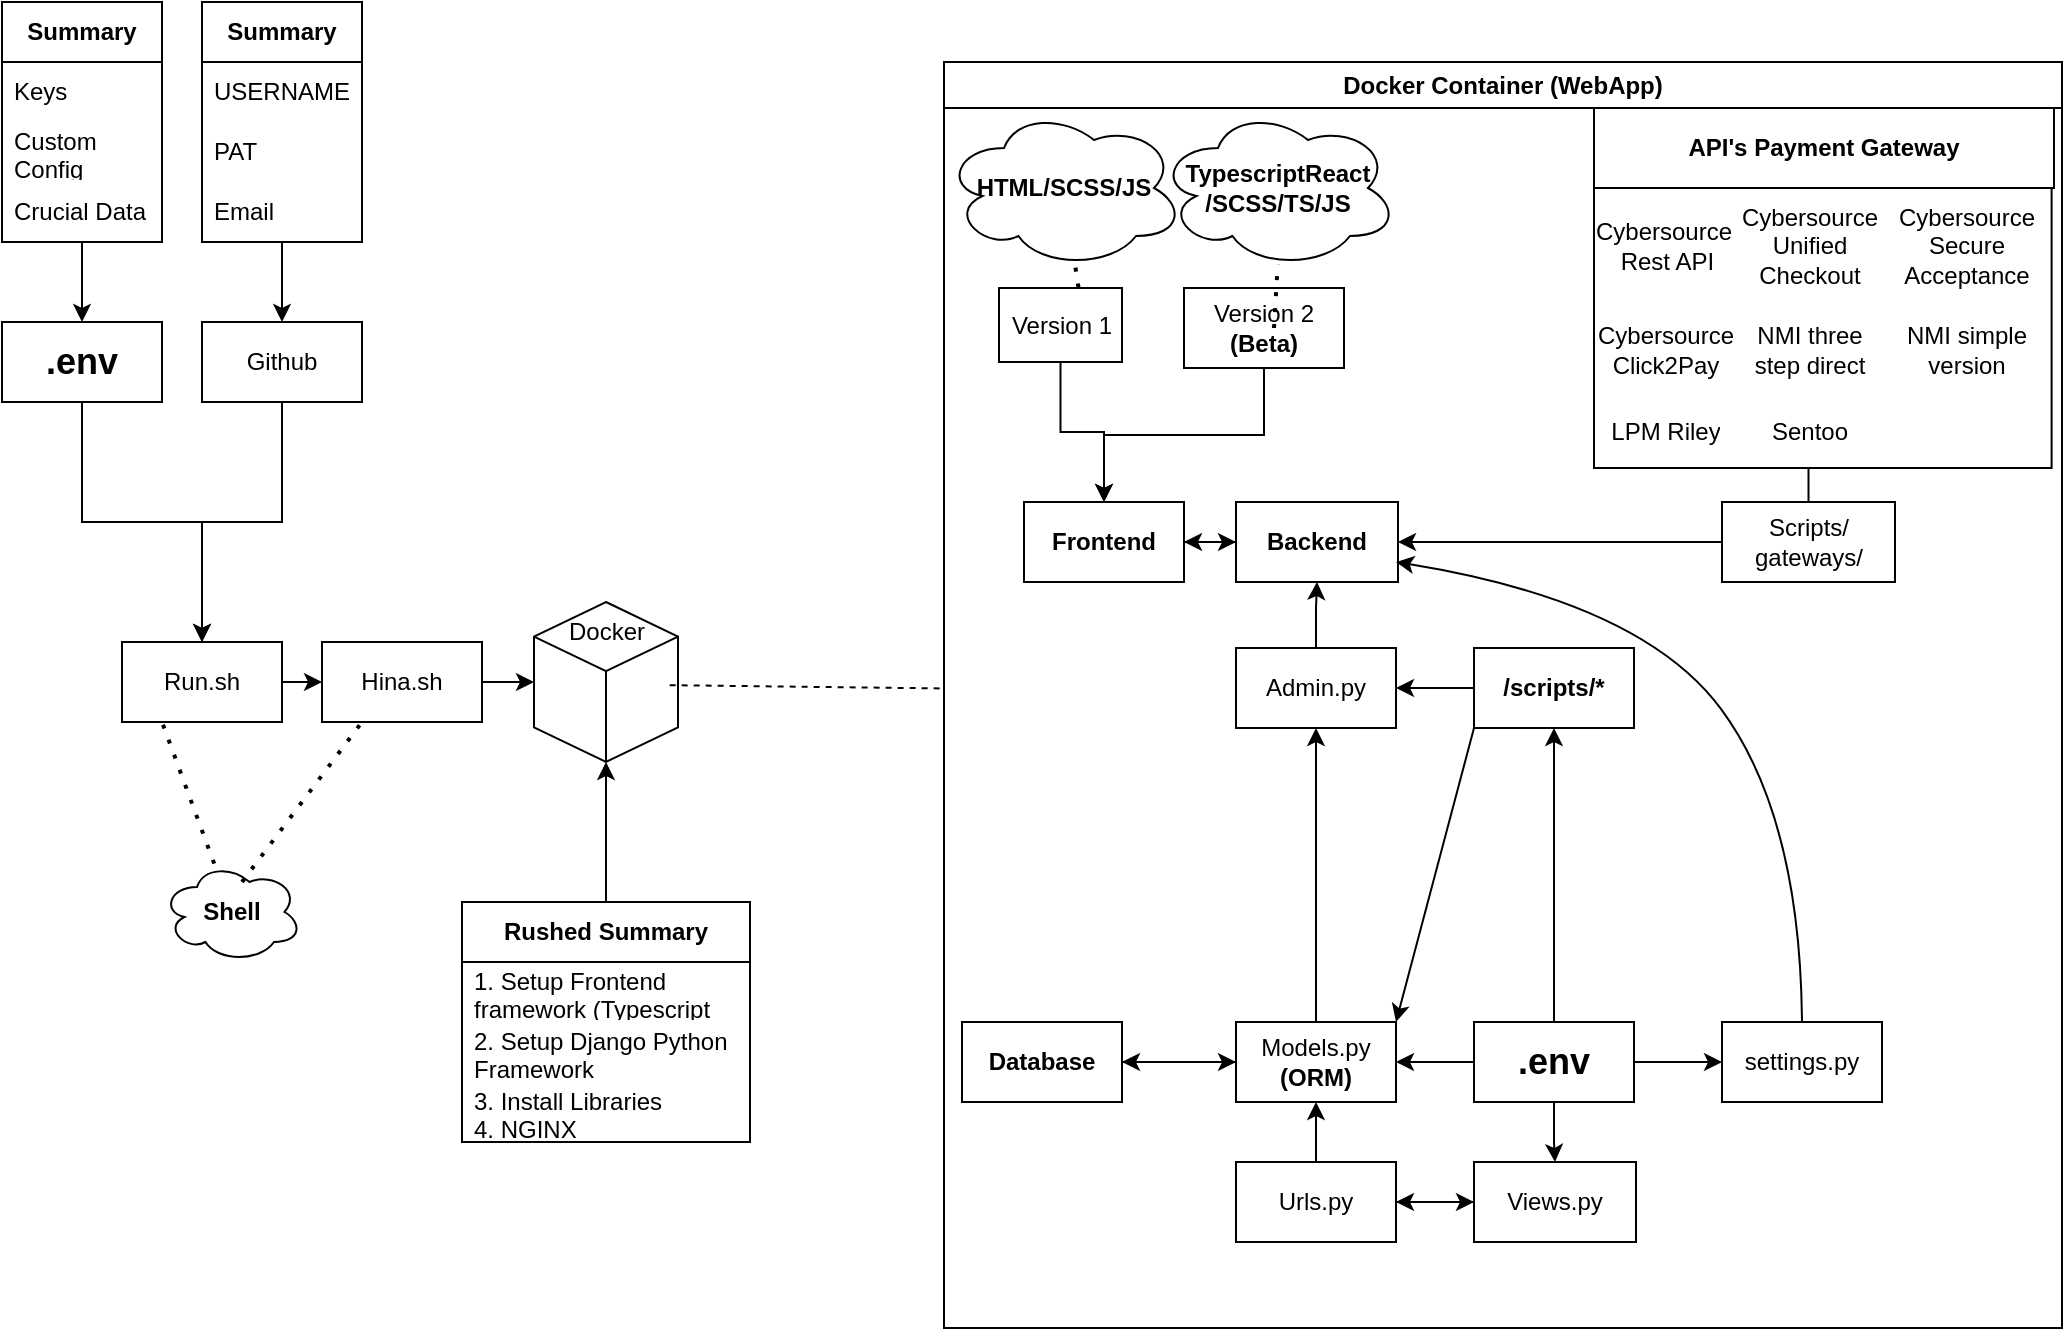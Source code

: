 <mxfile version="24.9.0">
  <diagram name="Page-1" id="5XQCCtlT2cZZVClSk08m">
    <mxGraphModel dx="2107" dy="618" grid="1" gridSize="10" guides="1" tooltips="1" connect="1" arrows="1" fold="1" page="1" pageScale="1" pageWidth="850" pageHeight="1100" math="0" shadow="0">
      <root>
        <mxCell id="0" />
        <mxCell id="1" parent="0" />
        <mxCell id="FwX_ngY_f6qnITPpui5Y-27" style="edgeStyle=orthogonalEdgeStyle;rounded=0;orthogonalLoop=1;jettySize=auto;html=1;" edge="1" parent="1" source="FwX_ngY_f6qnITPpui5Y-18" target="FwX_ngY_f6qnITPpui5Y-19">
          <mxGeometry relative="1" as="geometry" />
        </mxCell>
        <mxCell id="FwX_ngY_f6qnITPpui5Y-18" value="&lt;div&gt;&lt;b&gt;&lt;font style=&quot;font-size: 18px;&quot;&gt;.env&lt;/font&gt;&lt;/b&gt;&lt;/div&gt;" style="rounded=0;whiteSpace=wrap;html=1;" vertex="1" parent="1">
          <mxGeometry x="-630" y="310" width="80" height="40" as="geometry" />
        </mxCell>
        <mxCell id="FwX_ngY_f6qnITPpui5Y-21" style="edgeStyle=orthogonalEdgeStyle;rounded=0;orthogonalLoop=1;jettySize=auto;html=1;" edge="1" parent="1" source="FwX_ngY_f6qnITPpui5Y-19">
          <mxGeometry relative="1" as="geometry">
            <mxPoint x="-470" y="490" as="targetPoint" />
          </mxGeometry>
        </mxCell>
        <mxCell id="FwX_ngY_f6qnITPpui5Y-19" value="Run.sh" style="rounded=0;whiteSpace=wrap;html=1;" vertex="1" parent="1">
          <mxGeometry x="-570" y="470" width="80" height="40" as="geometry" />
        </mxCell>
        <mxCell id="FwX_ngY_f6qnITPpui5Y-28" style="edgeStyle=orthogonalEdgeStyle;rounded=0;orthogonalLoop=1;jettySize=auto;html=1;entryX=0.5;entryY=0;entryDx=0;entryDy=0;" edge="1" parent="1" source="FwX_ngY_f6qnITPpui5Y-20" target="FwX_ngY_f6qnITPpui5Y-19">
          <mxGeometry relative="1" as="geometry" />
        </mxCell>
        <mxCell id="FwX_ngY_f6qnITPpui5Y-20" value="&lt;div&gt;Github&lt;/div&gt;" style="rounded=0;whiteSpace=wrap;html=1;" vertex="1" parent="1">
          <mxGeometry x="-530" y="310" width="80" height="40" as="geometry" />
        </mxCell>
        <mxCell id="FwX_ngY_f6qnITPpui5Y-29" value="&lt;div&gt;&lt;/div&gt;" style="html=1;whiteSpace=wrap;shape=isoCube2;backgroundOutline=1;isoAngle=15;" vertex="1" parent="1">
          <mxGeometry x="-364" y="450" width="72" height="80" as="geometry" />
        </mxCell>
        <mxCell id="FwX_ngY_f6qnITPpui5Y-30" value="Docker" style="text;html=1;align=center;verticalAlign=middle;resizable=0;points=[];autosize=1;strokeColor=none;fillColor=none;" vertex="1" parent="1">
          <mxGeometry x="-358" y="450" width="60" height="30" as="geometry" />
        </mxCell>
        <mxCell id="FwX_ngY_f6qnITPpui5Y-31" value="&lt;b&gt;Rushed Summary&lt;/b&gt;" style="swimlane;fontStyle=0;childLayout=stackLayout;horizontal=1;startSize=30;horizontalStack=0;resizeParent=1;resizeParentMax=0;resizeLast=0;collapsible=1;marginBottom=0;whiteSpace=wrap;html=1;" vertex="1" parent="1">
          <mxGeometry x="-400" y="600" width="144" height="120" as="geometry" />
        </mxCell>
        <mxCell id="FwX_ngY_f6qnITPpui5Y-32" value="1. Setup Frontend framework (Typescript React Frontend)" style="text;strokeColor=none;fillColor=none;align=left;verticalAlign=middle;spacingLeft=4;spacingRight=4;overflow=hidden;points=[[0,0.5],[1,0.5]];portConstraint=eastwest;rotatable=0;whiteSpace=wrap;html=1;" vertex="1" parent="FwX_ngY_f6qnITPpui5Y-31">
          <mxGeometry y="30" width="144" height="30" as="geometry" />
        </mxCell>
        <mxCell id="FwX_ngY_f6qnITPpui5Y-33" value="2. Setup Django Python Framework" style="text;strokeColor=none;fillColor=none;align=left;verticalAlign=middle;spacingLeft=4;spacingRight=4;overflow=hidden;points=[[0,0.5],[1,0.5]];portConstraint=eastwest;rotatable=0;whiteSpace=wrap;html=1;" vertex="1" parent="FwX_ngY_f6qnITPpui5Y-31">
          <mxGeometry y="60" width="144" height="30" as="geometry" />
        </mxCell>
        <mxCell id="FwX_ngY_f6qnITPpui5Y-34" value="3. Install Libraries&lt;br&gt;4. NGINX" style="text;strokeColor=none;fillColor=none;align=left;verticalAlign=middle;spacingLeft=4;spacingRight=4;overflow=hidden;points=[[0,0.5],[1,0.5]];portConstraint=eastwest;rotatable=0;whiteSpace=wrap;html=1;" vertex="1" parent="FwX_ngY_f6qnITPpui5Y-31">
          <mxGeometry y="90" width="144" height="30" as="geometry" />
        </mxCell>
        <mxCell id="FwX_ngY_f6qnITPpui5Y-35" style="edgeStyle=orthogonalEdgeStyle;rounded=0;orthogonalLoop=1;jettySize=auto;html=1;entryX=0.5;entryY=1;entryDx=0;entryDy=0;entryPerimeter=0;" edge="1" parent="1" source="FwX_ngY_f6qnITPpui5Y-31" target="FwX_ngY_f6qnITPpui5Y-29">
          <mxGeometry relative="1" as="geometry" />
        </mxCell>
        <mxCell id="FwX_ngY_f6qnITPpui5Y-38" value="Docker Container (WebApp)" style="swimlane;whiteSpace=wrap;html=1;" vertex="1" parent="1">
          <mxGeometry x="-159" y="180" width="559" height="633" as="geometry" />
        </mxCell>
        <mxCell id="FwX_ngY_f6qnITPpui5Y-135" style="edgeStyle=orthogonalEdgeStyle;rounded=0;orthogonalLoop=1;jettySize=auto;html=1;" edge="1" parent="FwX_ngY_f6qnITPpui5Y-38" source="FwX_ngY_f6qnITPpui5Y-2" target="FwX_ngY_f6qnITPpui5Y-4">
          <mxGeometry relative="1" as="geometry" />
        </mxCell>
        <mxCell id="FwX_ngY_f6qnITPpui5Y-2" value="&lt;div&gt;Version 2&lt;br&gt;&lt;b&gt;(Beta)&lt;/b&gt;&lt;/div&gt;" style="rounded=0;whiteSpace=wrap;html=1;" vertex="1" parent="FwX_ngY_f6qnITPpui5Y-38">
          <mxGeometry x="120" y="113" width="80" height="40" as="geometry" />
        </mxCell>
        <mxCell id="FwX_ngY_f6qnITPpui5Y-140" style="edgeStyle=orthogonalEdgeStyle;rounded=0;orthogonalLoop=1;jettySize=auto;html=1;entryX=0;entryY=0.5;entryDx=0;entryDy=0;" edge="1" parent="FwX_ngY_f6qnITPpui5Y-38" source="FwX_ngY_f6qnITPpui5Y-4" target="FwX_ngY_f6qnITPpui5Y-8">
          <mxGeometry relative="1" as="geometry" />
        </mxCell>
        <mxCell id="FwX_ngY_f6qnITPpui5Y-4" value="&lt;b&gt;Frontend&lt;br&gt;&lt;/b&gt;" style="rounded=0;whiteSpace=wrap;html=1;" vertex="1" parent="FwX_ngY_f6qnITPpui5Y-38">
          <mxGeometry x="40" y="220" width="80" height="40" as="geometry" />
        </mxCell>
        <mxCell id="FwX_ngY_f6qnITPpui5Y-136" style="edgeStyle=orthogonalEdgeStyle;rounded=0;orthogonalLoop=1;jettySize=auto;html=1;entryX=0.5;entryY=0;entryDx=0;entryDy=0;" edge="1" parent="FwX_ngY_f6qnITPpui5Y-38" source="FwX_ngY_f6qnITPpui5Y-5" target="FwX_ngY_f6qnITPpui5Y-4">
          <mxGeometry relative="1" as="geometry" />
        </mxCell>
        <mxCell id="FwX_ngY_f6qnITPpui5Y-5" value="&lt;div&gt;Version 1&lt;/div&gt;" style="rounded=0;whiteSpace=wrap;html=1;" vertex="1" parent="FwX_ngY_f6qnITPpui5Y-38">
          <mxGeometry x="27.5" y="113" width="61.5" height="37" as="geometry" />
        </mxCell>
        <mxCell id="FwX_ngY_f6qnITPpui5Y-111" style="edgeStyle=orthogonalEdgeStyle;rounded=0;orthogonalLoop=1;jettySize=auto;html=1;entryX=0.5;entryY=1;entryDx=0;entryDy=0;" edge="1" parent="FwX_ngY_f6qnITPpui5Y-38" source="FwX_ngY_f6qnITPpui5Y-7" target="FwX_ngY_f6qnITPpui5Y-15">
          <mxGeometry relative="1" as="geometry" />
        </mxCell>
        <mxCell id="FwX_ngY_f6qnITPpui5Y-112" style="edgeStyle=orthogonalEdgeStyle;rounded=0;orthogonalLoop=1;jettySize=auto;html=1;" edge="1" parent="FwX_ngY_f6qnITPpui5Y-38" source="FwX_ngY_f6qnITPpui5Y-7" target="FwX_ngY_f6qnITPpui5Y-106">
          <mxGeometry relative="1" as="geometry" />
        </mxCell>
        <mxCell id="FwX_ngY_f6qnITPpui5Y-7" value="Urls.py" style="rounded=0;whiteSpace=wrap;html=1;" vertex="1" parent="FwX_ngY_f6qnITPpui5Y-38">
          <mxGeometry x="146" y="550" width="80" height="40" as="geometry" />
        </mxCell>
        <mxCell id="FwX_ngY_f6qnITPpui5Y-141" style="edgeStyle=orthogonalEdgeStyle;rounded=0;orthogonalLoop=1;jettySize=auto;html=1;entryX=1;entryY=0.5;entryDx=0;entryDy=0;" edge="1" parent="FwX_ngY_f6qnITPpui5Y-38" source="FwX_ngY_f6qnITPpui5Y-8" target="FwX_ngY_f6qnITPpui5Y-4">
          <mxGeometry relative="1" as="geometry" />
        </mxCell>
        <mxCell id="FwX_ngY_f6qnITPpui5Y-8" value="&lt;div&gt;&lt;b&gt;Backend&lt;/b&gt;&lt;/div&gt;" style="rounded=0;whiteSpace=wrap;html=1;" vertex="1" parent="FwX_ngY_f6qnITPpui5Y-38">
          <mxGeometry x="146" y="220" width="81" height="40" as="geometry" />
        </mxCell>
        <mxCell id="FwX_ngY_f6qnITPpui5Y-133" style="edgeStyle=orthogonalEdgeStyle;rounded=0;orthogonalLoop=1;jettySize=auto;html=1;" edge="1" parent="FwX_ngY_f6qnITPpui5Y-38" source="FwX_ngY_f6qnITPpui5Y-9" target="FwX_ngY_f6qnITPpui5Y-8">
          <mxGeometry relative="1" as="geometry" />
        </mxCell>
        <mxCell id="FwX_ngY_f6qnITPpui5Y-145" value="" style="edgeStyle=orthogonalEdgeStyle;rounded=0;orthogonalLoop=1;jettySize=auto;html=1;" edge="1" parent="FwX_ngY_f6qnITPpui5Y-38" source="FwX_ngY_f6qnITPpui5Y-9">
          <mxGeometry relative="1" as="geometry">
            <mxPoint x="432.286" y="150" as="targetPoint" />
          </mxGeometry>
        </mxCell>
        <mxCell id="FwX_ngY_f6qnITPpui5Y-9" value="&lt;div&gt;Scripts/&lt;/div&gt;&lt;div&gt;gateways/&lt;/div&gt;" style="rounded=0;whiteSpace=wrap;html=1;" vertex="1" parent="FwX_ngY_f6qnITPpui5Y-38">
          <mxGeometry x="389" y="220" width="86.5" height="40" as="geometry" />
        </mxCell>
        <mxCell id="FwX_ngY_f6qnITPpui5Y-98" style="edgeStyle=orthogonalEdgeStyle;rounded=0;orthogonalLoop=1;jettySize=auto;html=1;entryX=0.5;entryY=1;entryDx=0;entryDy=0;" edge="1" parent="FwX_ngY_f6qnITPpui5Y-38" source="FwX_ngY_f6qnITPpui5Y-15" target="FwX_ngY_f6qnITPpui5Y-97">
          <mxGeometry relative="1" as="geometry" />
        </mxCell>
        <mxCell id="FwX_ngY_f6qnITPpui5Y-104" style="edgeStyle=orthogonalEdgeStyle;rounded=0;orthogonalLoop=1;jettySize=auto;html=1;entryX=1;entryY=0.5;entryDx=0;entryDy=0;" edge="1" parent="FwX_ngY_f6qnITPpui5Y-38" source="FwX_ngY_f6qnITPpui5Y-15" target="FwX_ngY_f6qnITPpui5Y-17">
          <mxGeometry relative="1" as="geometry" />
        </mxCell>
        <mxCell id="FwX_ngY_f6qnITPpui5Y-15" value="&lt;div&gt;Models.py&lt;br&gt;&lt;b&gt;(ORM)&lt;/b&gt;&lt;br&gt;&lt;/div&gt;" style="rounded=0;whiteSpace=wrap;html=1;" vertex="1" parent="FwX_ngY_f6qnITPpui5Y-38">
          <mxGeometry x="146" y="480" width="80" height="40" as="geometry" />
        </mxCell>
        <mxCell id="FwX_ngY_f6qnITPpui5Y-77" value="" style="group" vertex="1" connectable="0" parent="FwX_ngY_f6qnITPpui5Y-38">
          <mxGeometry x="299" y="23" width="230" height="190" as="geometry" />
        </mxCell>
        <mxCell id="FwX_ngY_f6qnITPpui5Y-12" value="&lt;div&gt;&lt;b&gt;API&#39;s Payment Gateway&lt;/b&gt;&lt;/div&gt;" style="rounded=0;whiteSpace=wrap;html=1;" vertex="1" parent="FwX_ngY_f6qnITPpui5Y-77">
          <mxGeometry x="26" width="230.0" height="40" as="geometry" />
        </mxCell>
        <mxCell id="FwX_ngY_f6qnITPpui5Y-64" value="" style="shape=table;html=1;whiteSpace=wrap;startSize=0;container=1;collapsible=0;childLayout=tableLayout;columnLines=0;rowLines=0;fontSize=16;strokeColor=default;" vertex="1" parent="FwX_ngY_f6qnITPpui5Y-77">
          <mxGeometry x="26" y="40" width="228.796" height="140" as="geometry" />
        </mxCell>
        <mxCell id="FwX_ngY_f6qnITPpui5Y-65" value="" style="shape=tableRow;horizontal=0;startSize=0;swimlaneHead=0;swimlaneBody=0;top=0;left=0;bottom=0;right=0;collapsible=0;dropTarget=0;fillColor=none;points=[[0,0.5],[1,0.5]];portConstraint=eastwest;fontSize=16;strokeColor=inherit;" vertex="1" parent="FwX_ngY_f6qnITPpui5Y-64">
          <mxGeometry width="228.796" height="58" as="geometry" />
        </mxCell>
        <mxCell id="FwX_ngY_f6qnITPpui5Y-66" value="Cybersource&amp;nbsp;&lt;div&gt;Rest API&lt;/div&gt;" style="shape=partialRectangle;html=1;whiteSpace=wrap;connectable=0;fillColor=none;top=0;left=0;bottom=0;right=0;overflow=hidden;fontSize=12;strokeColor=inherit;" vertex="1" parent="FwX_ngY_f6qnITPpui5Y-65">
          <mxGeometry width="72" height="58" as="geometry">
            <mxRectangle width="72" height="58" as="alternateBounds" />
          </mxGeometry>
        </mxCell>
        <mxCell id="FwX_ngY_f6qnITPpui5Y-67" value="Cybersource Unified Checkout" style="shape=partialRectangle;html=1;whiteSpace=wrap;connectable=0;fillColor=none;top=0;left=0;bottom=0;right=0;overflow=hidden;fontSize=12;strokeColor=inherit;" vertex="1" parent="FwX_ngY_f6qnITPpui5Y-65">
          <mxGeometry x="72" width="72" height="58" as="geometry">
            <mxRectangle width="72" height="58" as="alternateBounds" />
          </mxGeometry>
        </mxCell>
        <mxCell id="FwX_ngY_f6qnITPpui5Y-68" value="Cybersource Secure Acceptance" style="shape=partialRectangle;html=1;whiteSpace=wrap;connectable=0;fillColor=none;top=0;left=0;bottom=0;right=0;overflow=hidden;fontSize=12;strokeColor=inherit;" vertex="1" parent="FwX_ngY_f6qnITPpui5Y-65">
          <mxGeometry x="144" width="85" height="58" as="geometry">
            <mxRectangle width="85" height="58" as="alternateBounds" />
          </mxGeometry>
        </mxCell>
        <mxCell id="FwX_ngY_f6qnITPpui5Y-69" value="" style="shape=tableRow;horizontal=0;startSize=0;swimlaneHead=0;swimlaneBody=0;top=0;left=0;bottom=0;right=0;collapsible=0;dropTarget=0;fillColor=none;points=[[0,0.5],[1,0.5]];portConstraint=eastwest;fontSize=16;strokeColor=inherit;" vertex="1" parent="FwX_ngY_f6qnITPpui5Y-64">
          <mxGeometry y="58" width="228.796" height="46" as="geometry" />
        </mxCell>
        <mxCell id="FwX_ngY_f6qnITPpui5Y-70" value="Cybersource Click2Pay" style="shape=partialRectangle;html=1;whiteSpace=wrap;connectable=0;fillColor=none;top=0;left=0;bottom=0;right=0;overflow=hidden;fontSize=12;strokeColor=inherit;" vertex="1" parent="FwX_ngY_f6qnITPpui5Y-69">
          <mxGeometry width="72" height="46" as="geometry">
            <mxRectangle width="72" height="46" as="alternateBounds" />
          </mxGeometry>
        </mxCell>
        <mxCell id="FwX_ngY_f6qnITPpui5Y-71" value="NMI three step direct" style="shape=partialRectangle;html=1;whiteSpace=wrap;connectable=0;fillColor=none;top=0;left=0;bottom=0;right=0;overflow=hidden;fontSize=12;strokeColor=inherit;" vertex="1" parent="FwX_ngY_f6qnITPpui5Y-69">
          <mxGeometry x="72" width="72" height="46" as="geometry">
            <mxRectangle width="72" height="46" as="alternateBounds" />
          </mxGeometry>
        </mxCell>
        <mxCell id="FwX_ngY_f6qnITPpui5Y-72" value="NMI simple version" style="shape=partialRectangle;html=1;whiteSpace=wrap;connectable=0;fillColor=none;top=0;left=0;bottom=0;right=0;overflow=hidden;fontSize=12;strokeColor=inherit;" vertex="1" parent="FwX_ngY_f6qnITPpui5Y-69">
          <mxGeometry x="144" width="85" height="46" as="geometry">
            <mxRectangle width="85" height="46" as="alternateBounds" />
          </mxGeometry>
        </mxCell>
        <mxCell id="FwX_ngY_f6qnITPpui5Y-73" value="" style="shape=tableRow;horizontal=0;startSize=0;swimlaneHead=0;swimlaneBody=0;top=0;left=0;bottom=0;right=0;collapsible=0;dropTarget=0;fillColor=none;points=[[0,0.5],[1,0.5]];portConstraint=eastwest;fontSize=16;strokeColor=inherit;" vertex="1" parent="FwX_ngY_f6qnITPpui5Y-64">
          <mxGeometry y="104" width="228.796" height="36" as="geometry" />
        </mxCell>
        <mxCell id="FwX_ngY_f6qnITPpui5Y-74" value="LPM Riley" style="shape=partialRectangle;html=1;whiteSpace=wrap;connectable=0;fillColor=none;top=0;left=0;bottom=0;right=0;overflow=hidden;fontSize=12;strokeColor=inherit;" vertex="1" parent="FwX_ngY_f6qnITPpui5Y-73">
          <mxGeometry width="72" height="36" as="geometry">
            <mxRectangle width="72" height="36" as="alternateBounds" />
          </mxGeometry>
        </mxCell>
        <mxCell id="FwX_ngY_f6qnITPpui5Y-75" value="Sentoo" style="shape=partialRectangle;html=1;whiteSpace=wrap;connectable=0;fillColor=none;top=0;left=0;bottom=0;right=0;overflow=hidden;fontSize=12;strokeColor=inherit;" vertex="1" parent="FwX_ngY_f6qnITPpui5Y-73">
          <mxGeometry x="72" width="72" height="36" as="geometry">
            <mxRectangle width="72" height="36" as="alternateBounds" />
          </mxGeometry>
        </mxCell>
        <mxCell id="FwX_ngY_f6qnITPpui5Y-76" value="" style="shape=partialRectangle;html=1;whiteSpace=wrap;connectable=0;fillColor=none;top=0;left=0;bottom=0;right=0;overflow=hidden;fontSize=12;strokeColor=inherit;" vertex="1" parent="FwX_ngY_f6qnITPpui5Y-73">
          <mxGeometry x="144" width="85" height="36" as="geometry">
            <mxRectangle width="85" height="36" as="alternateBounds" />
          </mxGeometry>
        </mxCell>
        <mxCell id="FwX_ngY_f6qnITPpui5Y-103" style="edgeStyle=orthogonalEdgeStyle;rounded=0;orthogonalLoop=1;jettySize=auto;html=1;entryX=0;entryY=0.5;entryDx=0;entryDy=0;" edge="1" parent="FwX_ngY_f6qnITPpui5Y-38" source="FwX_ngY_f6qnITPpui5Y-17" target="FwX_ngY_f6qnITPpui5Y-15">
          <mxGeometry relative="1" as="geometry" />
        </mxCell>
        <mxCell id="FwX_ngY_f6qnITPpui5Y-17" value="&lt;b&gt;Database&lt;/b&gt;" style="rounded=0;whiteSpace=wrap;html=1;" vertex="1" parent="FwX_ngY_f6qnITPpui5Y-38">
          <mxGeometry x="9" y="480" width="80" height="40" as="geometry" />
        </mxCell>
        <mxCell id="FwX_ngY_f6qnITPpui5Y-110" style="edgeStyle=orthogonalEdgeStyle;rounded=0;orthogonalLoop=1;jettySize=auto;html=1;entryX=0.5;entryY=1;entryDx=0;entryDy=0;" edge="1" parent="FwX_ngY_f6qnITPpui5Y-38" source="FwX_ngY_f6qnITPpui5Y-97" target="FwX_ngY_f6qnITPpui5Y-8">
          <mxGeometry relative="1" as="geometry" />
        </mxCell>
        <mxCell id="FwX_ngY_f6qnITPpui5Y-97" value="&lt;div&gt;Admin.py&lt;/div&gt;" style="rounded=0;whiteSpace=wrap;html=1;" vertex="1" parent="FwX_ngY_f6qnITPpui5Y-38">
          <mxGeometry x="146" y="293" width="80" height="40" as="geometry" />
        </mxCell>
        <mxCell id="FwX_ngY_f6qnITPpui5Y-114" style="edgeStyle=orthogonalEdgeStyle;rounded=0;orthogonalLoop=1;jettySize=auto;html=1;entryX=1;entryY=0.5;entryDx=0;entryDy=0;" edge="1" parent="FwX_ngY_f6qnITPpui5Y-38" source="FwX_ngY_f6qnITPpui5Y-101" target="FwX_ngY_f6qnITPpui5Y-15">
          <mxGeometry relative="1" as="geometry" />
        </mxCell>
        <mxCell id="FwX_ngY_f6qnITPpui5Y-115" style="edgeStyle=orthogonalEdgeStyle;rounded=0;orthogonalLoop=1;jettySize=auto;html=1;entryX=0.5;entryY=0;entryDx=0;entryDy=0;" edge="1" parent="FwX_ngY_f6qnITPpui5Y-38" source="FwX_ngY_f6qnITPpui5Y-101" target="FwX_ngY_f6qnITPpui5Y-106">
          <mxGeometry relative="1" as="geometry" />
        </mxCell>
        <mxCell id="FwX_ngY_f6qnITPpui5Y-116" value="" style="edgeStyle=orthogonalEdgeStyle;rounded=0;orthogonalLoop=1;jettySize=auto;html=1;" edge="1" parent="FwX_ngY_f6qnITPpui5Y-38" source="FwX_ngY_f6qnITPpui5Y-101" target="FwX_ngY_f6qnITPpui5Y-108">
          <mxGeometry relative="1" as="geometry" />
        </mxCell>
        <mxCell id="FwX_ngY_f6qnITPpui5Y-120" value="" style="edgeStyle=orthogonalEdgeStyle;rounded=0;orthogonalLoop=1;jettySize=auto;html=1;" edge="1" parent="FwX_ngY_f6qnITPpui5Y-38" source="FwX_ngY_f6qnITPpui5Y-101" target="FwX_ngY_f6qnITPpui5Y-107">
          <mxGeometry relative="1" as="geometry">
            <mxPoint x="385" y="500" as="targetPoint" />
          </mxGeometry>
        </mxCell>
        <mxCell id="FwX_ngY_f6qnITPpui5Y-101" value="&lt;div&gt;&lt;b&gt;&lt;font style=&quot;font-size: 18px;&quot;&gt;.env&lt;/font&gt;&lt;/b&gt;&lt;/div&gt;" style="rounded=0;whiteSpace=wrap;html=1;" vertex="1" parent="FwX_ngY_f6qnITPpui5Y-38">
          <mxGeometry x="265" y="480" width="80" height="40" as="geometry" />
        </mxCell>
        <mxCell id="FwX_ngY_f6qnITPpui5Y-113" style="edgeStyle=orthogonalEdgeStyle;rounded=0;orthogonalLoop=1;jettySize=auto;html=1;entryX=1;entryY=0.5;entryDx=0;entryDy=0;" edge="1" parent="FwX_ngY_f6qnITPpui5Y-38" source="FwX_ngY_f6qnITPpui5Y-106" target="FwX_ngY_f6qnITPpui5Y-7">
          <mxGeometry relative="1" as="geometry" />
        </mxCell>
        <mxCell id="FwX_ngY_f6qnITPpui5Y-106" value="&lt;div&gt;Views.py&lt;/div&gt;" style="rounded=0;whiteSpace=wrap;html=1;" vertex="1" parent="FwX_ngY_f6qnITPpui5Y-38">
          <mxGeometry x="265" y="550" width="81" height="40" as="geometry" />
        </mxCell>
        <mxCell id="FwX_ngY_f6qnITPpui5Y-107" value="&lt;div&gt;settings.py&lt;/div&gt;" style="rounded=0;whiteSpace=wrap;html=1;" vertex="1" parent="FwX_ngY_f6qnITPpui5Y-38">
          <mxGeometry x="389" y="480" width="80" height="40" as="geometry" />
        </mxCell>
        <mxCell id="FwX_ngY_f6qnITPpui5Y-117" value="" style="edgeStyle=orthogonalEdgeStyle;rounded=0;orthogonalLoop=1;jettySize=auto;html=1;" edge="1" parent="FwX_ngY_f6qnITPpui5Y-38" source="FwX_ngY_f6qnITPpui5Y-108" target="FwX_ngY_f6qnITPpui5Y-97">
          <mxGeometry relative="1" as="geometry" />
        </mxCell>
        <mxCell id="FwX_ngY_f6qnITPpui5Y-108" value="&lt;div&gt;&lt;b&gt;/scripts/*&lt;/b&gt;&lt;/div&gt;" style="rounded=0;whiteSpace=wrap;html=1;" vertex="1" parent="FwX_ngY_f6qnITPpui5Y-38">
          <mxGeometry x="265" y="293" width="80" height="40" as="geometry" />
        </mxCell>
        <mxCell id="FwX_ngY_f6qnITPpui5Y-119" value="" style="endArrow=classic;html=1;rounded=0;exitX=0;exitY=1;exitDx=0;exitDy=0;entryX=1;entryY=0;entryDx=0;entryDy=0;" edge="1" parent="FwX_ngY_f6qnITPpui5Y-38" source="FwX_ngY_f6qnITPpui5Y-108" target="FwX_ngY_f6qnITPpui5Y-15">
          <mxGeometry width="50" height="50" relative="1" as="geometry">
            <mxPoint x="255" y="373" as="sourcePoint" />
            <mxPoint x="305" y="323" as="targetPoint" />
          </mxGeometry>
        </mxCell>
        <mxCell id="FwX_ngY_f6qnITPpui5Y-124" value="" style="curved=1;endArrow=classic;html=1;rounded=0;exitX=0.5;exitY=0;exitDx=0;exitDy=0;entryX=0.949;entryY=0.396;entryDx=0;entryDy=0;entryPerimeter=0;" edge="1" parent="FwX_ngY_f6qnITPpui5Y-38" source="FwX_ngY_f6qnITPpui5Y-107">
          <mxGeometry width="50" height="50" relative="1" as="geometry">
            <mxPoint x="428.13" y="494.16" as="sourcePoint" />
            <mxPoint x="225.999" y="250.0" as="targetPoint" />
            <Array as="points">
              <mxPoint x="428.13" y="377.16" />
              <mxPoint x="349" y="270" />
            </Array>
          </mxGeometry>
        </mxCell>
        <mxCell id="FwX_ngY_f6qnITPpui5Y-125" value="&lt;b&gt;HTML/SCSS/JS&lt;/b&gt;" style="ellipse;shape=cloud;whiteSpace=wrap;html=1;" vertex="1" parent="FwX_ngY_f6qnITPpui5Y-38">
          <mxGeometry y="23" width="120" height="80" as="geometry" />
        </mxCell>
        <mxCell id="FwX_ngY_f6qnITPpui5Y-127" value="" style="endArrow=none;dashed=1;html=1;dashPattern=1 3;strokeWidth=2;rounded=0;entryX=0.652;entryY=0.057;entryDx=0;entryDy=0;entryPerimeter=0;" edge="1" parent="FwX_ngY_f6qnITPpui5Y-38" source="FwX_ngY_f6qnITPpui5Y-125" target="FwX_ngY_f6qnITPpui5Y-5">
          <mxGeometry width="50" height="50" relative="1" as="geometry">
            <mxPoint x="-261" y="46" as="sourcePoint" />
            <mxPoint x="60" y="123" as="targetPoint" />
          </mxGeometry>
        </mxCell>
        <mxCell id="FwX_ngY_f6qnITPpui5Y-128" value="&lt;b&gt;TypescriptReact&lt;br&gt;/SCSS/TS/JS&lt;/b&gt;" style="ellipse;shape=cloud;whiteSpace=wrap;html=1;" vertex="1" parent="FwX_ngY_f6qnITPpui5Y-38">
          <mxGeometry x="107" y="23" width="120" height="80" as="geometry" />
        </mxCell>
        <mxCell id="FwX_ngY_f6qnITPpui5Y-129" value="" style="endArrow=none;dashed=1;html=1;dashPattern=1 3;strokeWidth=2;rounded=0;entryX=0.499;entryY=0.975;entryDx=0;entryDy=0;entryPerimeter=0;" edge="1" parent="FwX_ngY_f6qnITPpui5Y-38" target="FwX_ngY_f6qnITPpui5Y-128">
          <mxGeometry width="50" height="50" relative="1" as="geometry">
            <mxPoint x="165" y="133" as="sourcePoint" />
            <mxPoint x="60.5" y="365" as="targetPoint" />
          </mxGeometry>
        </mxCell>
        <mxCell id="FwX_ngY_f6qnITPpui5Y-43" value="" style="endArrow=none;dashed=1;html=1;rounded=0;exitX=0.942;exitY=0.52;exitDx=0;exitDy=0;exitPerimeter=0;" edge="1" parent="1" source="FwX_ngY_f6qnITPpui5Y-29" target="FwX_ngY_f6qnITPpui5Y-38">
          <mxGeometry width="50" height="50" relative="1" as="geometry">
            <mxPoint x="-210" y="430" as="sourcePoint" />
            <mxPoint x="-150" y="420" as="targetPoint" />
          </mxGeometry>
        </mxCell>
        <mxCell id="FwX_ngY_f6qnITPpui5Y-48" style="edgeStyle=orthogonalEdgeStyle;rounded=0;orthogonalLoop=1;jettySize=auto;html=1;entryX=0.5;entryY=0;entryDx=0;entryDy=0;" edge="1" parent="1" source="FwX_ngY_f6qnITPpui5Y-44" target="FwX_ngY_f6qnITPpui5Y-20">
          <mxGeometry relative="1" as="geometry" />
        </mxCell>
        <mxCell id="FwX_ngY_f6qnITPpui5Y-44" value="&lt;b&gt;Summary&lt;/b&gt;" style="swimlane;fontStyle=0;childLayout=stackLayout;horizontal=1;startSize=30;horizontalStack=0;resizeParent=1;resizeParentMax=0;resizeLast=0;collapsible=1;marginBottom=0;whiteSpace=wrap;html=1;" vertex="1" parent="1">
          <mxGeometry x="-530" y="150" width="80" height="120" as="geometry" />
        </mxCell>
        <mxCell id="FwX_ngY_f6qnITPpui5Y-45" value="USERNAME" style="text;strokeColor=none;fillColor=none;align=left;verticalAlign=middle;spacingLeft=4;spacingRight=4;overflow=hidden;points=[[0,0.5],[1,0.5]];portConstraint=eastwest;rotatable=0;whiteSpace=wrap;html=1;" vertex="1" parent="FwX_ngY_f6qnITPpui5Y-44">
          <mxGeometry y="30" width="80" height="30" as="geometry" />
        </mxCell>
        <mxCell id="FwX_ngY_f6qnITPpui5Y-46" value="PAT" style="text;strokeColor=none;fillColor=none;align=left;verticalAlign=middle;spacingLeft=4;spacingRight=4;overflow=hidden;points=[[0,0.5],[1,0.5]];portConstraint=eastwest;rotatable=0;whiteSpace=wrap;html=1;" vertex="1" parent="FwX_ngY_f6qnITPpui5Y-44">
          <mxGeometry y="60" width="80" height="30" as="geometry" />
        </mxCell>
        <mxCell id="FwX_ngY_f6qnITPpui5Y-47" value="Email" style="text;strokeColor=none;fillColor=none;align=left;verticalAlign=middle;spacingLeft=4;spacingRight=4;overflow=hidden;points=[[0,0.5],[1,0.5]];portConstraint=eastwest;rotatable=0;whiteSpace=wrap;html=1;" vertex="1" parent="FwX_ngY_f6qnITPpui5Y-44">
          <mxGeometry y="90" width="80" height="30" as="geometry" />
        </mxCell>
        <mxCell id="FwX_ngY_f6qnITPpui5Y-53" style="edgeStyle=orthogonalEdgeStyle;rounded=0;orthogonalLoop=1;jettySize=auto;html=1;entryX=0.5;entryY=0;entryDx=0;entryDy=0;" edge="1" parent="1" source="FwX_ngY_f6qnITPpui5Y-49" target="FwX_ngY_f6qnITPpui5Y-18">
          <mxGeometry relative="1" as="geometry" />
        </mxCell>
        <mxCell id="FwX_ngY_f6qnITPpui5Y-49" value="&lt;b&gt;Summary&lt;/b&gt;" style="swimlane;fontStyle=0;childLayout=stackLayout;horizontal=1;startSize=30;horizontalStack=0;resizeParent=1;resizeParentMax=0;resizeLast=0;collapsible=1;marginBottom=0;whiteSpace=wrap;html=1;" vertex="1" parent="1">
          <mxGeometry x="-630" y="150" width="80" height="120" as="geometry" />
        </mxCell>
        <mxCell id="FwX_ngY_f6qnITPpui5Y-50" value="Keys" style="text;strokeColor=none;fillColor=none;align=left;verticalAlign=middle;spacingLeft=4;spacingRight=4;overflow=hidden;points=[[0,0.5],[1,0.5]];portConstraint=eastwest;rotatable=0;whiteSpace=wrap;html=1;" vertex="1" parent="FwX_ngY_f6qnITPpui5Y-49">
          <mxGeometry y="30" width="80" height="30" as="geometry" />
        </mxCell>
        <mxCell id="FwX_ngY_f6qnITPpui5Y-51" value="Custom Config" style="text;strokeColor=none;fillColor=none;align=left;verticalAlign=middle;spacingLeft=4;spacingRight=4;overflow=hidden;points=[[0,0.5],[1,0.5]];portConstraint=eastwest;rotatable=0;whiteSpace=wrap;html=1;" vertex="1" parent="FwX_ngY_f6qnITPpui5Y-49">
          <mxGeometry y="60" width="80" height="30" as="geometry" />
        </mxCell>
        <mxCell id="FwX_ngY_f6qnITPpui5Y-52" value="Crucial Data" style="text;strokeColor=none;fillColor=none;align=left;verticalAlign=middle;spacingLeft=4;spacingRight=4;overflow=hidden;points=[[0,0.5],[1,0.5]];portConstraint=eastwest;rotatable=0;whiteSpace=wrap;html=1;" vertex="1" parent="FwX_ngY_f6qnITPpui5Y-49">
          <mxGeometry y="90" width="80" height="30" as="geometry" />
        </mxCell>
        <mxCell id="FwX_ngY_f6qnITPpui5Y-146" value="&lt;b&gt;Shell&lt;/b&gt;" style="ellipse;shape=cloud;whiteSpace=wrap;html=1;" vertex="1" parent="1">
          <mxGeometry x="-550" y="580" width="70" height="50" as="geometry" />
        </mxCell>
        <mxCell id="FwX_ngY_f6qnITPpui5Y-147" value="" style="endArrow=none;dashed=1;html=1;dashPattern=1 3;strokeWidth=2;rounded=0;entryX=0.25;entryY=1;entryDx=0;entryDy=0;" edge="1" parent="1" source="FwX_ngY_f6qnITPpui5Y-146" target="FwX_ngY_f6qnITPpui5Y-19">
          <mxGeometry width="50" height="50" relative="1" as="geometry">
            <mxPoint x="-580" y="540" as="sourcePoint" />
            <mxPoint x="-570" y="490" as="targetPoint" />
          </mxGeometry>
        </mxCell>
        <mxCell id="FwX_ngY_f6qnITPpui5Y-150" value="Hina.sh" style="rounded=0;whiteSpace=wrap;html=1;" vertex="1" parent="1">
          <mxGeometry x="-470" y="470" width="80" height="40" as="geometry" />
        </mxCell>
        <mxCell id="FwX_ngY_f6qnITPpui5Y-153" value="" style="endArrow=none;dashed=1;html=1;dashPattern=1 3;strokeWidth=2;rounded=0;entryX=0.25;entryY=1;entryDx=0;entryDy=0;" edge="1" parent="1" target="FwX_ngY_f6qnITPpui5Y-150">
          <mxGeometry width="50" height="50" relative="1" as="geometry">
            <mxPoint x="-510" y="590" as="sourcePoint" />
            <mxPoint x="-560" y="520" as="targetPoint" />
          </mxGeometry>
        </mxCell>
        <mxCell id="FwX_ngY_f6qnITPpui5Y-155" style="edgeStyle=orthogonalEdgeStyle;rounded=0;orthogonalLoop=1;jettySize=auto;html=1;entryX=0;entryY=0.5;entryDx=0;entryDy=0;entryPerimeter=0;" edge="1" parent="1" source="FwX_ngY_f6qnITPpui5Y-150" target="FwX_ngY_f6qnITPpui5Y-29">
          <mxGeometry relative="1" as="geometry" />
        </mxCell>
      </root>
    </mxGraphModel>
  </diagram>
</mxfile>

